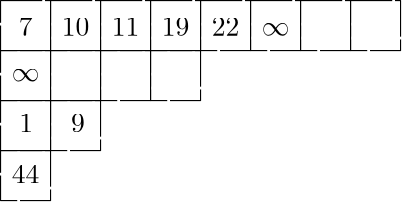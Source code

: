 <?xml version="1.0"?>
<!DOCTYPE ipe SYSTEM "ipe.dtd">
<ipe version="70005" creator="Ipe 7.1.1">
<info created="D:20140206094219" modified="D:20140206094219"/>
<ipestyle name="ipe6">
<symbol name="mark/circle(sx)" transformations="translations">
<path fill="sym-stroke">
0.6 0 0 0.6 0 0 e
0.4 0 0 0.4 0 0 e
</path>
</symbol>
<symbol name="mark/disk(sx)" transformations="translations">
<path fill="sym-stroke">
0.6 0 0 0.6 0 0 e
</path>
</symbol>
<symbol name="mark/fdisk(sfx)" transformations="translations">
<group>
<path fill="sym-fill">
0.5 0 0 0.5 0 0 e
</path>
<path fill="sym-stroke" fillrule="eofill">
0.6 0 0 0.6 0 0 e
0.4 0 0 0.4 0 0 e
</path>
</group>
</symbol>
<symbol name="mark/box(sx)" transformations="translations">
<path fill="sym-stroke" fillrule="eofill">
-0.6 -0.6 m
0.6 -0.6 l
0.6 0.6 l
-0.6 0.6 l
h
-0.4 -0.4 m
0.4 -0.4 l
0.4 0.4 l
-0.4 0.4 l
h
</path>
</symbol>
<symbol name="mark/square(sx)" transformations="translations">
<path fill="sym-stroke">
-0.6 -0.6 m
0.6 -0.6 l
0.6 0.6 l
-0.6 0.6 l
h
</path>
</symbol>
<symbol name="mark/fsquare(sfx)" transformations="translations">
<group>
<path fill="sym-fill">
-0.5 -0.5 m
0.5 -0.5 l
0.5 0.5 l
-0.5 0.5 l
h
</path>
<path fill="sym-stroke" fillrule="eofill">
-0.6 -0.6 m
0.6 -0.6 l
0.6 0.6 l
-0.6 0.6 l
0 -0.4 m
0.4 -0.4 l
0.4 0.4 l
-0.4 0.4 l
h
</path>
</group>
</symbol>
<symbol name="mark/cross(sx)" transformations="translations">
<group>
<path fill="sym-stroke">
-0.43 -0.57 m
0.57 0.43 l
0.43 0.57 l
-0.57 -0.43 l
h
</path>
<path fill="sym-stroke">
-0.43 0.57 m
0.57 -0.43 l
0.43 -0.57 l
-0.57 0.43 l
h
</path>
</group>
</symbol>
<pen name="heavier" value="0.8"/>
<pen name="fat" value="1.2"/>
<pen name="ultrafat" value="2"/>
<symbolsize name="large" value="5"/>
<symbolsize name="small" value="2"/>
<symbolsize name="tiny" value="1.1"/>
<arrowsize name="large" value="10"/>
<arrowsize name="small" value="5"/>
<arrowsize name="tiny" value="3"/>
<color name="red" value="1 0 0"/>
<color name="green" value="0 1 0"/>
<color name="blue" value="0 0 1"/>
<color name="yellow" value="1 1 0"/>
<color name="gray1" value="0.125"/>
<color name="gray2" value="0.25"/>
<color name="gray3" value="0.375"/>
<color name="gray4" value="0.5"/>
<color name="gray5" value="0.625"/>
<color name="gray6" value="0.75"/>
<color name="gray7" value="0.875"/>
<dashstyle name="dashed" value="[4] 0"/>
<dashstyle name="dotted" value="[1 3] 0"/>
<dashstyle name="dash dotted" value="[4 2 1 2] 0"/>
<dashstyle name="dash dot dotted" value="[4 2 1 2 1 2] 0"/>
<textsize name="large" value="\large"/>
<textsize name="Large" value="\Large"/>
<textsize name="LARGE" value="\LARGE"/>
<textsize name="huge" value="\huge"/>
<textsize name="Huge" value="\Huge"/>
<textsize name="small" value="\small"/>
<textsize name="footnote" value="\footnotesize"/>
<textsize name="tiny" value="\tiny"/>
<textstyle name="center" begin="\begin{center}" end="\end{center}"/>
<textstyle name="itemize" begin="\begin{itemize}" end="\end{itemize}"/>
<textstyle name="item" begin="\begin{itemize}\item{}" end="\end{itemize}"/>
</ipestyle>
<page>
<layer name="alpha"/>
<view layers="alpha" active="alpha"/>
<path layer="alpha" matrix="1 0 0 1 208.351 99.1753" stroke="black" dash="[15 1] 0" pen="0.4">
-168 36 m
-150 36 l
-150 18 l
-168 18 l
h
</path>
<text matrix="1 0 0 1 208.351 99.1753" transformations="translations" pos="-161.277 42.6296" stroke="black" type="label" valign="bottom" size="10">1</text>
<text matrix="1 0 0 1 208.351 99.1753" transformations="translations" pos="-161.49 77.3003" stroke="black" type="label" valign="bottom" size="10">7</text>
<text matrix="1 0 0 1 208.351 99.1753" transformations="translations" pos="-145.985 77.3003" stroke="black" type="label" valign="bottom" size="10">10</text>
<text matrix="1 0 0 1 208.351 99.1753" transformations="translations" pos="-127.985 77.3003" stroke="black" type="label" valign="bottom" size="10">11</text>
<text matrix="1 0 0 1 208.351 99.1753" transformations="translations" pos="-109.985 77.3003" stroke="black" type="label" valign="bottom" size="10">19</text>
<text matrix="1 0 0 1 208.351 99.1753" transformations="translations" pos="-91.985 77.3003" stroke="black" type="label" valign="bottom" size="10">22</text>
<text matrix="1 0 0 1 208.351 99.1753" transformations="translations" pos="-142.638 42.6296" stroke="black" type="label" valign="bottom" size="10">9</text>
<text matrix="1 0 0 1 208.351 99.1753" transformations="translations" pos="-163.985 24.2622" stroke="black" type="label" valign="bottom" size="10">44</text>
<text matrix="1 0 0 1 208.351 99.1753" transformations="translations" pos="-163.985 60.855" stroke="black" type="label" valign="bottom" size="10">$\infty$</text>
<text matrix="1 0 0 1 208.351 99.1753" transformations="translations" pos="-73.985 77.3003" stroke="black" type="label" valign="bottom" size="10">$\infty$</text>
<path matrix="1 0 0 1 208.351 99.1753" stroke="black" dash="[15 1] 0" pen="0.4">
-168 90 m
-150 90 l
-150 72 l
-168 72 l
h
</path>
<path matrix="1 0 0 1 208.351 99.1753" stroke="black" dash="[15 1] 0" pen="0.4">
-150 90 m
-132 90 l
-132 72 l
-150 72 l
h
</path>
<path matrix="1 0 0 1 208.351 99.1753" stroke="black" dash="[15 1] 0" pen="0.4">
-132 90 m
-114 90 l
-114 72 l
-132 72 l
h
</path>
<path matrix="1 0 0 1 208.351 99.1753" stroke="black" dash="[15 1] 0" pen="0.4">
-114 90 m
-96 90 l
-96 72 l
-114 72 l
h
</path>
<path matrix="1 0 0 1 208.351 99.1753" stroke="black" dash="[15 1] 0" pen="0.4">
-96 90 m
-78 90 l
-78 72 l
-96 72 l
h
</path>
<path matrix="1 0 0 1 208.351 99.1753" stroke="black" dash="[15 1] 0" pen="0.4">
-78 90 m
-60 90 l
-60 72 l
-78 72 l
h
</path>
<path matrix="1 0 0 1 208.351 99.1753" stroke="black" dash="[15 1] 0" pen="0.4">
-60 90 m
-42 90 l
-42 72 l
-60 72 l
h
</path>
<path matrix="1 0 0 1 208.351 99.1753" stroke="black" dash="[15 1] 0" pen="0.4">
-42 90 m
-24 90 l
-24 72 l
-42 72 l
h
</path>
<path matrix="1 0 0 1 208.351 99.1753" stroke="black" dash="[15 1] 0" pen="0.4">
-168 72 m
-150 72 l
-150 54 l
-168 54 l
h
</path>
<path matrix="1 0 0 1 208.351 99.1753" stroke="black" dash="[15 1] 0" pen="0.4">
-150 72 m
-132 72 l
-132 54 l
-150 54 l
h
</path>
<path matrix="1 0 0 1 208.351 99.1753" stroke="black" dash="[15 1] 0" pen="0.4">
-132 72 m
-114 72 l
-114 54 l
-132 54 l
h
</path>
<path matrix="1 0 0 1 208.351 99.1753" stroke="black" dash="[15 1] 0" pen="0.4">
-114 72 m
-96 72 l
-96 54 l
-114 54 l
h
</path>
<path matrix="1 0 0 1 208.351 99.1753" stroke="black" dash="[15 1] 0" pen="0.4">
-168 54 m
-150 54 l
-150 36 l
-168 36 l
h
</path>
<path matrix="1 0 0 1 208.351 99.1753" stroke="black" dash="[15 1] 0" pen="0.4">
-150 54 m
-132 54 l
-132 36 l
-150 36 l
h
</path>
</page>
</ipe>
